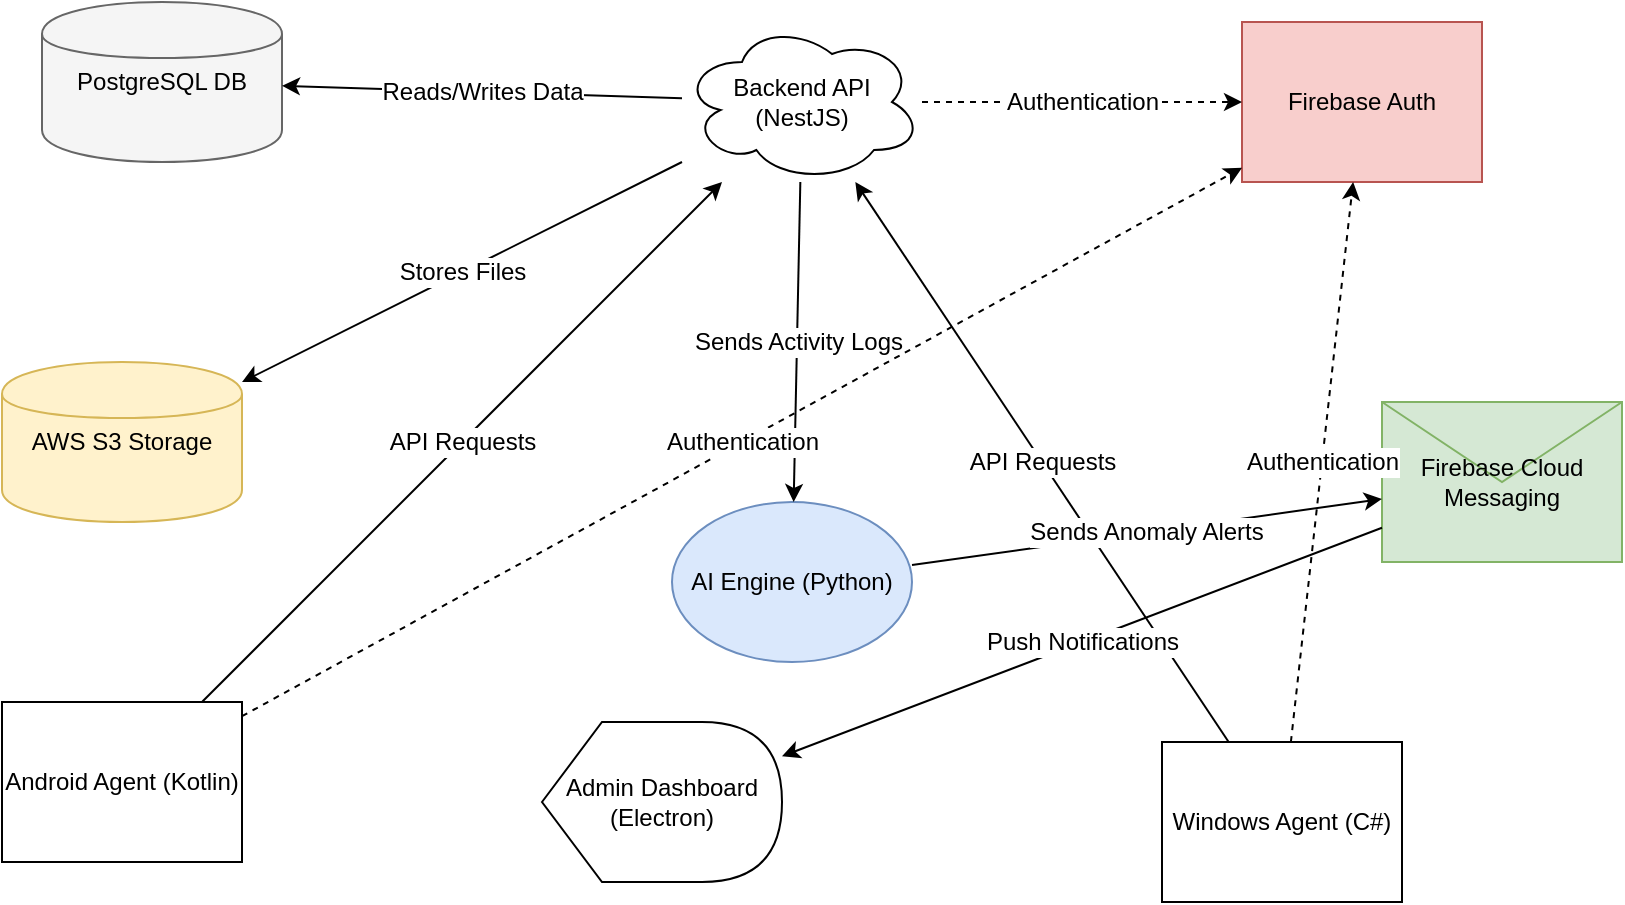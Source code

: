 <mxfile version="28.2.1" pages="2">
  <diagram name="Page-1" id="d3pLgHHzo1MW56ydzrKs">
    <mxGraphModel dx="872" dy="479" grid="1" gridSize="10" guides="1" tooltips="1" connect="1" arrows="1" fold="1" page="1" pageScale="1" pageWidth="850" pageHeight="1100" math="0" shadow="0">
      <root>
        <mxCell id="0" />
        <mxCell id="1" parent="0" />
        <mxCell id="tGRh8KgiZcb60pyQWfZX-1" value="Backend API (NestJS)" style="shape=cloud;whiteSpace=wrap;html=1;fontSize=12;" parent="1" vertex="1">
          <mxGeometry x="370" y="40" width="120" height="80" as="geometry" />
        </mxCell>
        <mxCell id="tGRh8KgiZcb60pyQWfZX-2" value="AI Engine (Python)" style="shape=ellipse;whiteSpace=wrap;html=1;fontSize=12;fillColor=#dae8fc;strokeColor=#6c8ebf;" parent="1" vertex="1">
          <mxGeometry x="365" y="280" width="120" height="80" as="geometry" />
        </mxCell>
        <mxCell id="tGRh8KgiZcb60pyQWfZX-3" value="PostgreSQL DB" style="shape=cylinder;whiteSpace=wrap;html=1;fontSize=12;fillColor=#f5f5f5;strokeColor=#666666;" parent="1" vertex="1">
          <mxGeometry x="50" y="30" width="120" height="80" as="geometry" />
        </mxCell>
        <mxCell id="tGRh8KgiZcb60pyQWfZX-4" value="AWS S3 Storage" style="shape=cylinder;whiteSpace=wrap;html=1;fontSize=12;fillColor=#fff2cc;strokeColor=#d6b656;" parent="1" vertex="1">
          <mxGeometry x="30" y="210" width="120" height="80" as="geometry" />
        </mxCell>
        <mxCell id="tGRh8KgiZcb60pyQWfZX-5" value="Firebase Auth" style="shape=shield;whiteSpace=wrap;html=1;fontSize=12;fillColor=#f8cecc;strokeColor=#b85450;" parent="1" vertex="1">
          <mxGeometry x="650" y="40" width="120" height="80" as="geometry" />
        </mxCell>
        <mxCell id="tGRh8KgiZcb60pyQWfZX-6" value="Firebase Cloud Messaging" style="shape=message;whiteSpace=wrap;html=1;fontSize=12;fillColor=#d5e8d4;strokeColor=#82b366;" parent="1" vertex="1">
          <mxGeometry x="720" y="230" width="120" height="80" as="geometry" />
        </mxCell>
        <mxCell id="tGRh8KgiZcb60pyQWfZX-7" value="Admin Dashboard (Electron)" style="shape=display;whiteSpace=wrap;html=1;fontSize=12;" parent="1" vertex="1">
          <mxGeometry x="300" y="390" width="120" height="80" as="geometry" />
        </mxCell>
        <mxCell id="tGRh8KgiZcb60pyQWfZX-8" value="Android Agent (Kotlin)" style="shape=mobile;whiteSpace=wrap;html=1;fontSize=12;" parent="1" vertex="1">
          <mxGeometry x="30" y="380" width="120" height="80" as="geometry" />
        </mxCell>
        <mxCell id="tGRh8KgiZcb60pyQWfZX-9" value="Windows Agent (C#)" style="shape=laptop;whiteSpace=wrap;html=1;fontSize=12;" parent="1" vertex="1">
          <mxGeometry x="610" y="400" width="120" height="80" as="geometry" />
        </mxCell>
        <mxCell id="tGRh8KgiZcb60pyQWfZX-10" value="API Requests" style="endArrow=classic;html=1;rounded=0;fontSize=12;" parent="1" source="tGRh8KgiZcb60pyQWfZX-8" target="tGRh8KgiZcb60pyQWfZX-1" edge="1">
          <mxGeometry width="160" relative="1" as="geometry">
            <mxPoint x="400" y="440" as="sourcePoint" />
            <mxPoint x="400" y="140" as="targetPoint" />
          </mxGeometry>
        </mxCell>
        <mxCell id="tGRh8KgiZcb60pyQWfZX-11" value="API Requests" style="endArrow=classic;html=1;rounded=0;fontSize=12;" parent="1" source="tGRh8KgiZcb60pyQWfZX-9" target="tGRh8KgiZcb60pyQWfZX-1" edge="1">
          <mxGeometry width="160" relative="1" as="geometry">
            <mxPoint x="520" y="440" as="sourcePoint" />
            <mxPoint x="520" y="140" as="targetPoint" />
          </mxGeometry>
        </mxCell>
        <mxCell id="tGRh8KgiZcb60pyQWfZX-12" value="Reads/Writes Data" style="endArrow=classic;html=1;rounded=0;fontSize=12;" parent="1" source="tGRh8KgiZcb60pyQWfZX-1" target="tGRh8KgiZcb60pyQWfZX-3" edge="1">
          <mxGeometry width="160" relative="1" as="geometry">
            <mxPoint x="320" y="140" as="sourcePoint" />
            <mxPoint x="260" y="140" as="targetPoint" />
          </mxGeometry>
        </mxCell>
        <mxCell id="tGRh8KgiZcb60pyQWfZX-13" value="Stores Files" style="endArrow=classic;html=1;rounded=0;fontSize=12;" parent="1" source="tGRh8KgiZcb60pyQWfZX-1" target="tGRh8KgiZcb60pyQWfZX-4" edge="1">
          <mxGeometry width="160" relative="1" as="geometry">
            <mxPoint x="320" y="180" as="sourcePoint" />
            <mxPoint x="260" y="290" as="targetPoint" />
          </mxGeometry>
        </mxCell>
        <mxCell id="tGRh8KgiZcb60pyQWfZX-14" value="Sends Activity Logs" style="endArrow=classic;html=1;rounded=0;fontSize=12;" parent="1" source="tGRh8KgiZcb60pyQWfZX-1" target="tGRh8KgiZcb60pyQWfZX-2" edge="1">
          <mxGeometry width="160" relative="1" as="geometry">
            <mxPoint x="400" y="180" as="sourcePoint" />
            <mxPoint x="400" y="250" as="targetPoint" />
          </mxGeometry>
        </mxCell>
        <mxCell id="tGRh8KgiZcb60pyQWfZX-15" value="Sends Anomaly Alerts" style="endArrow=classic;html=1;rounded=0;fontSize=12;" parent="1" source="tGRh8KgiZcb60pyQWfZX-2" target="tGRh8KgiZcb60pyQWfZX-6" edge="1">
          <mxGeometry width="160" relative="1" as="geometry">
            <mxPoint x="520" y="290" as="sourcePoint" />
            <mxPoint x="600" y="290" as="targetPoint" />
          </mxGeometry>
        </mxCell>
        <mxCell id="tGRh8KgiZcb60pyQWfZX-16" value="Push Notifications" style="endArrow=classic;html=1;rounded=0;fontSize=12;" parent="1" source="tGRh8KgiZcb60pyQWfZX-6" target="tGRh8KgiZcb60pyQWfZX-7" edge="1">
          <mxGeometry width="160" relative="1" as="geometry">
            <mxPoint x="520" y="330" as="sourcePoint" />
            <mxPoint x="460" y="400" as="targetPoint" />
          </mxGeometry>
        </mxCell>
        <mxCell id="tGRh8KgiZcb60pyQWfZX-17" value="Authentication" style="endArrow=classic;html=1;rounded=0;fontSize=12;dashed=1;" parent="1" source="tGRh8KgiZcb60pyQWfZX-1" target="tGRh8KgiZcb60pyQWfZX-5" edge="1">
          <mxGeometry width="160" relative="1" as="geometry">
            <mxPoint x="520" y="140" as="sourcePoint" />
            <mxPoint x="600" y="140" as="targetPoint" />
          </mxGeometry>
        </mxCell>
        <mxCell id="tGRh8KgiZcb60pyQWfZX-18" value="Authentication" style="endArrow=classic;html=1;rounded=0;fontSize=12;dashed=1;" parent="1" source="tGRh8KgiZcb60pyQWfZX-8" target="tGRh8KgiZcb60pyQWfZX-5" edge="1">
          <mxGeometry width="160" relative="1" as="geometry">
            <mxPoint x="260" y="440" as="sourcePoint" />
            <mxPoint x="600" y="180" as="targetPoint" />
          </mxGeometry>
        </mxCell>
        <mxCell id="tGRh8KgiZcb60pyQWfZX-19" value="Authentication" style="endArrow=classic;html=1;rounded=0;fontSize=12;dashed=1;" parent="1" source="tGRh8KgiZcb60pyQWfZX-9" target="tGRh8KgiZcb60pyQWfZX-5" edge="1">
          <mxGeometry width="160" relative="1" as="geometry">
            <mxPoint x="720" y="440" as="sourcePoint" />
            <mxPoint x="720" y="180" as="targetPoint" />
          </mxGeometry>
        </mxCell>
      </root>
    </mxGraphModel>
  </diagram>
  <diagram id="A9sC4H_MTB_gO9JLWYli" name="Page-2">
    <mxGraphModel dx="872" dy="479" grid="1" gridSize="10" guides="1" tooltips="1" connect="1" arrows="1" fold="1" page="1" pageScale="1" pageWidth="850" pageHeight="1100" math="0" shadow="0">
      <root>
        <mxCell id="0" />
        <mxCell id="1" parent="0" />
        <UserObject label="PKĹ([_rels/.rels��;�0D�bmO6P ��AHi�p��8Q�l�=.(����ۙ�y���(��YۢFV:5Y��ҟ7hꪣE����#�9�)�#b�#������)ˠ�9M�+�=�O���AS�pwA�r�jȦ&quot;〵���uתܭz���I��&#xa;�Q���&#xa;W3�PKO��&amp;lt;�PKĹ([word/_rels/document.xml.rels���&#xa;�0E%�ަu!&quot;M���R? &amp;amp;�6�T��Ċ���̽�0yyU#�����$�Z9���9��Py�#�����$F�gЇ`w�zѣ�&amp;gt;1uܴ�)��:j�8��:M7Խv���4�u�I��Ex��T��4��d�jf��PM��FL&#xa;u��O&#xa;�EćyD�n���⁸+�Ń�PK�����PKĹ([word/document.xml�Qs�F���ּЇ[��I�&#x9;����vx^k��-�V�]�_ߕ,�8C�&#x9;p==0KkI�u�+����^��H�iSƽ��~OP���4����˃qO8/K%sSR�[��=}�xy�L�(��&quot;l�t&#39;˸�y_��$�B���2&amp;lt;77��&amp;gt;���pi���Iȹ��&quot;?����a!u٫793jU?V͟s[?�J&amp;amp;aY�����a�&#39;r��ƽ�~=��zע���8�Wҥ&#xa;�V��o��i�Mεu�u�F�]��$��yܫ�k�z�KSzW��K��{g2�3��-e��m�$nc������fӉɍ�^R.�i�/�l�L�{�q�}���O]KuM�j�b�y��IN�6�o���1������n`�x�~&amp;amp;?R�ơZ~�&#39;妙��j�����&quot;jX)y�� n�%9��f^�J�G�@��L;^����o�?PK,1�q|�PKĹ([word/styles.xml&#xa;�A� �B�nAƐ��|�&amp;gt;��ڒ�n�����d23�����$&amp;amp;�ɀB&#xa;mޯ��J���3:8Q`]�n��E���v{k��Z����p�ŷ�uӝk&amp;lt;*���͘�.&amp;gt;(��PK�S�Ay�PKĹ([[Content_Types].xml���N�0�_�r�b&#xa;�P�+�)��xco��&#39;�sܽ=��@H�J{f���ٝ�cG�hch���9����ah�����㻮ٟ #k�����{)Q���� ����U�gdR���7u}+uB��&amp;lt;�w�#�jr�=��{�fp���j�Y-W)9�U!]��A��&#x9;���G�����_��B�{��D=y��ϘM�Q&quot;��;�)^ٰ�_i��`o*��#����LQq�&amp;amp;��[`9;��WX�n|��K�PK�bk��]PK-Ĺ([O��&amp;lt;�_rels/.relsPK-Ĺ([������word/_rels/document.xml.relsPK-Ĺ([pg?�O�?�word/document.xmlPK-Ĺ([,1�q|�m&#xa;word/numbering.xmlPK-Ĺ([�S�Ay�)word/styles.xmlPK-Ĺ([�bk��]�[Content_Types].xmlPK�" link="PKĹ([_rels/.rels��;�0D�bmO6P ��AHi�p��8Q�l�=.(����ۙ�y���(��YۢFV:5Y��ҟ7hꪣE����#�9�)�#b�#������)ˠ�9M�+�=�O���AS�pwA�r�jȦ&quot;〵���uתܭz���I��&#xa;�Q���&#xa;W3�PKO��&amp;lt;�PKĹ([word/_rels/document.xml.rels���&#xa;�0E%�ަu!&quot;M���R? &amp;amp;�6�T��Ċ���̽�0yyU#�����$�Z9���9��Py�#�����$F�gЇ`w�zѣ�&amp;gt;1uܴ�)��:j�8��:M7Խv���4�u�I��Ex��T��4��d�jf��PM��FL&#xa;u��O&#xa;�EćyD�n���⁸+�Ń�PK�����PKĹ([word/document.xml�Qs�F���ּЇ[��I�&#x9;����vx^k��-�V�]�_ߕ,�8C�&#x9;p==0KkI�u�+����^��H�iSƽ��~OP���4����˃qO8/K%sSR�[��=}�xy�L�(��&quot;l�t&#39;˸�y_��$�B���2&amp;lt;77��&amp;gt;���pi���Iȹ��&quot;?����a!u٫793jU?V͟s[?�J&amp;amp;aY�����a�&#39;r��ƽ�~=��zע���8�Wҥ&#xa;�V��o��i�Mεu�u�F�]��$��yܫ�k�z�KSzW��K��{g2�3��-e��m�$nc������fӉɍ�^R.�i�/�l�L�{�q�}���O]KuM�j�b�y��IN�6�o���1������n`�x�~&amp;amp;?R�ơZ~�&#39;妙��j�����&quot;jX)y�� n�%9��f^�J�G�@��L;^����o�?PK,1�q|�PKĹ([word/styles.xml&#xa;�A� �B�nAƐ��|�&amp;gt;��ڒ�n�����d23�����$&amp;amp;�ɀB&#xa;mޯ��J���3:8Q`]�n��E���v{k��Z����p�ŷ�uӝk&amp;lt;*���͘�.&amp;gt;(��PK�S�Ay�PKĹ([[Content_Types].xml���N�0�_�r�b&#xa;�P�+�)��xco��&#39;�sܽ=��@H�J{f���ٝ�cG�hch���9����ah�����㻮ٟ #k�����{)Q���� ����U�gdR���7u}+uB��&amp;lt;�w�#�jr�=��{�fp���j�Y-W)9�U!]��A��&#x9;���G�����_��B�{��D=y��ϘM�Q&quot;��;�)^ٰ�_i��`o*��#����LQq�&amp;amp;��[`9;��WX�n|��K�PK�bk��]PK-Ĺ([O��&amp;lt;�_rels/.relsPK-Ĺ([������word/_rels/document.xml.relsPK-Ĺ([pg?�O�?�word/document.xmlPK-Ĺ([,1�q|�m&#xa;word/numbering.xmlPK-Ĺ([�S�Ay�)word/styles.xmlPK-Ĺ([�bk��]�[Content_Types].xmlPK�" id="pMs-yROw2SefeK8zFKLI-1">
          <mxCell style="text;whiteSpace=wrap;html=1;" vertex="1" parent="1">
            <mxGeometry width="560" height="430" as="geometry" />
          </mxCell>
        </UserObject>
      </root>
    </mxGraphModel>
  </diagram>
</mxfile>
